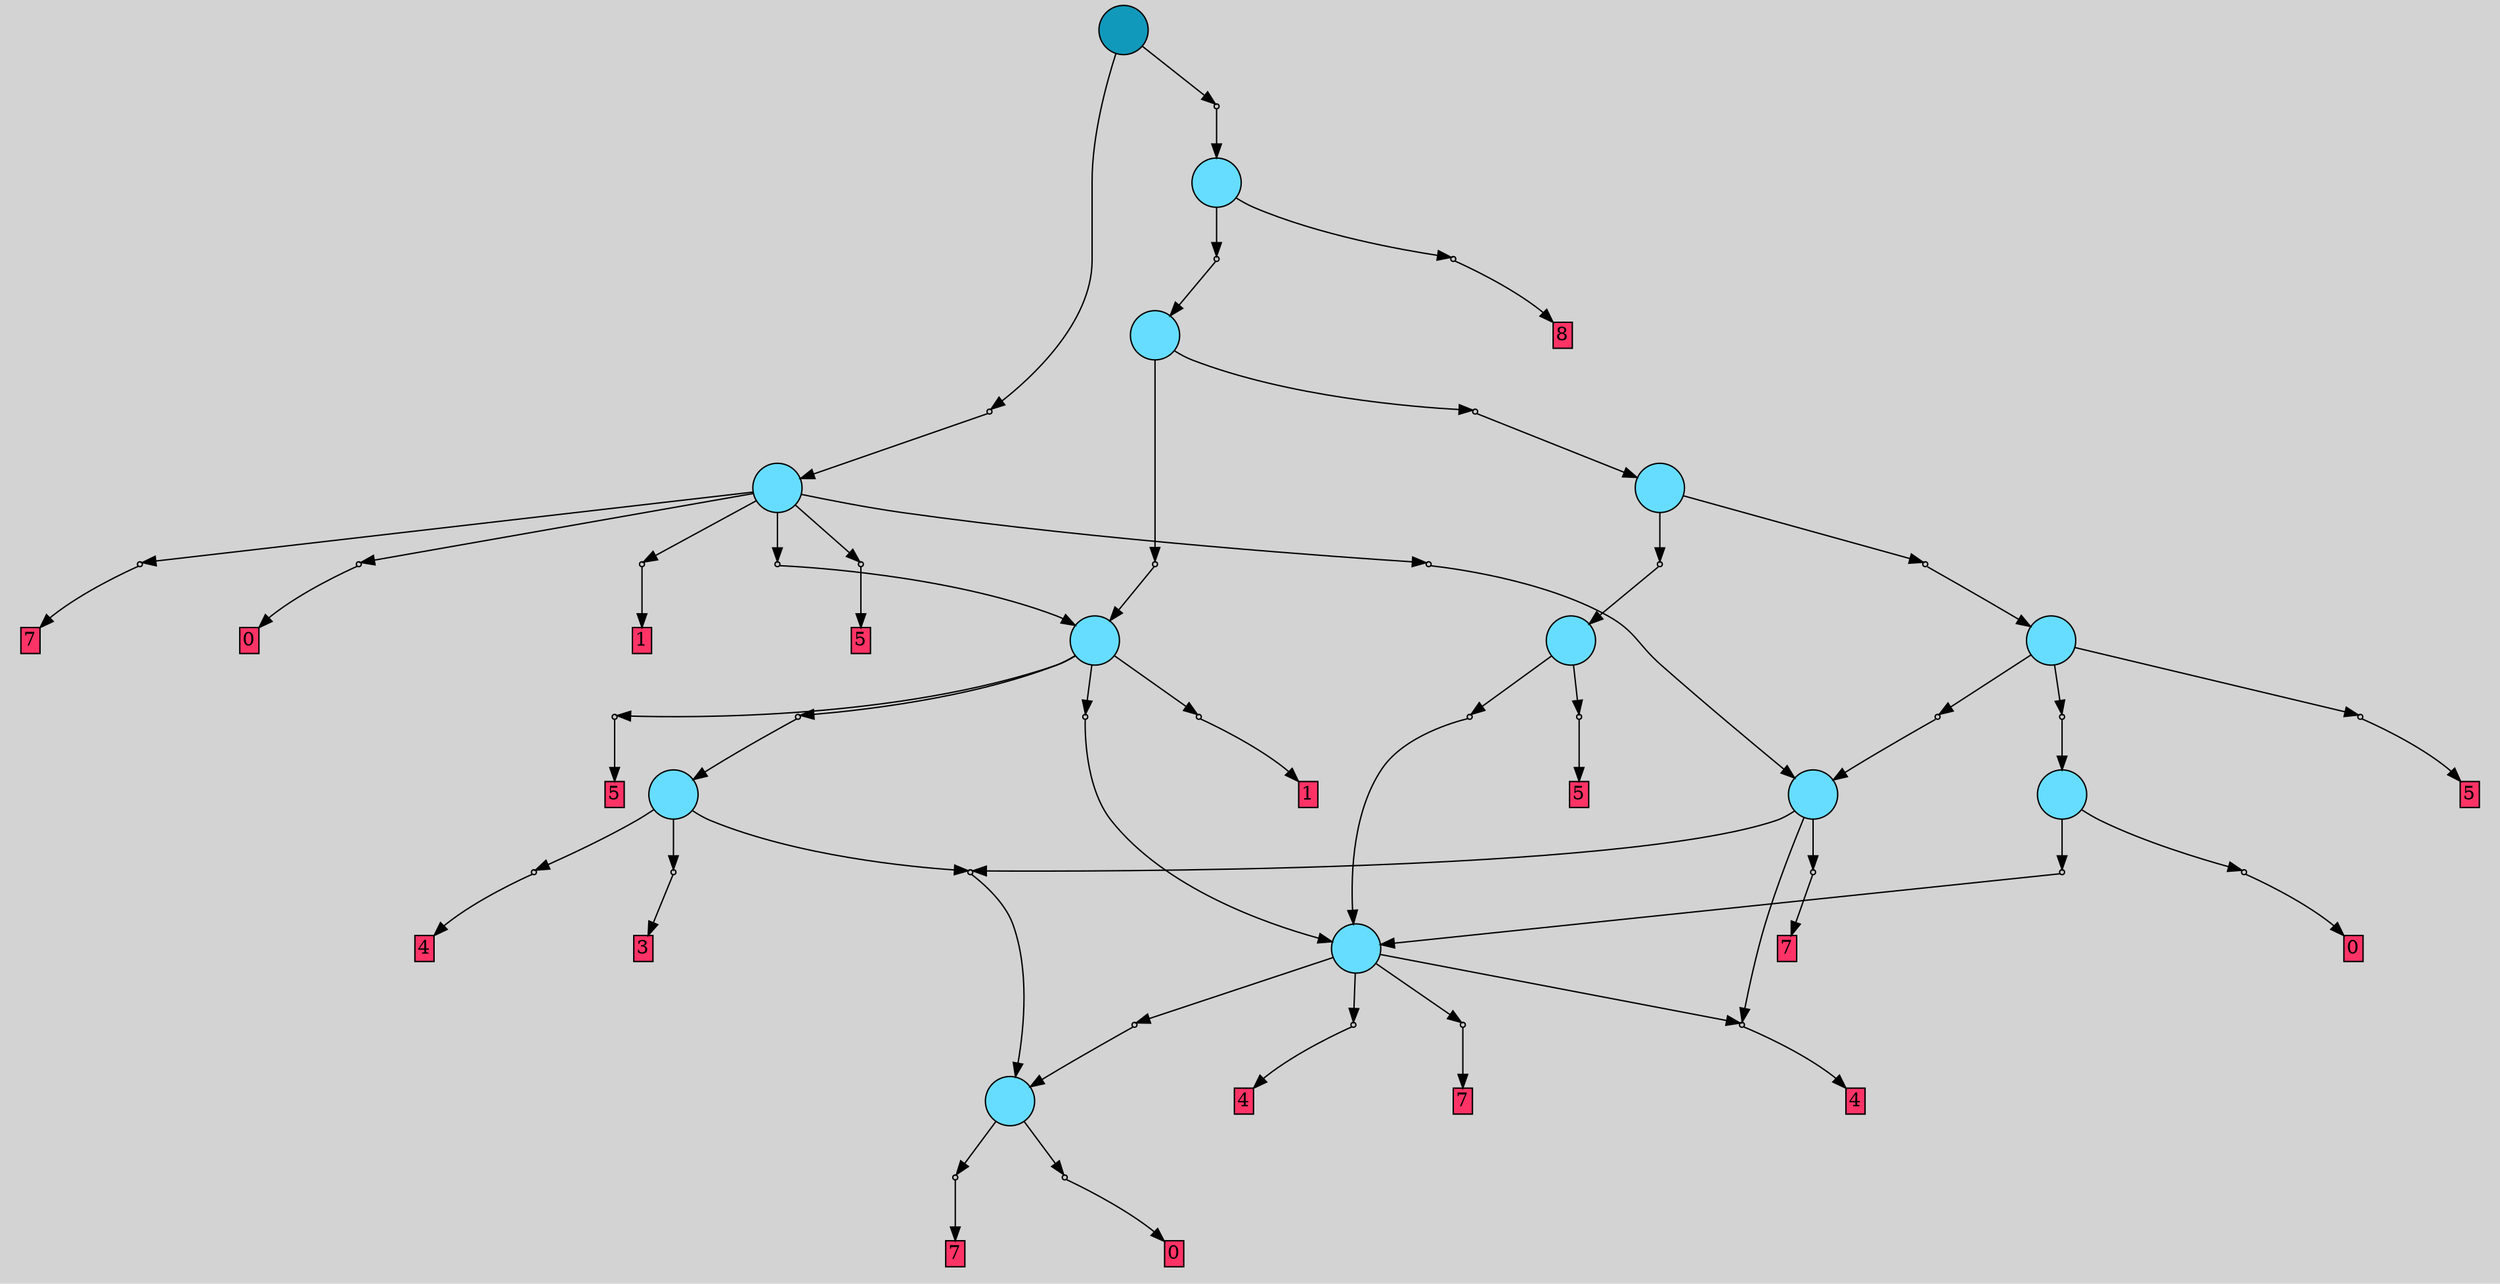 // File exported with GEGELATI v1.3.1
// On the 2024-04-12 15:59:29
// With the File::TPGGraphDotExporter
digraph{
	graph[pad = "0.212, 0.055" bgcolor = lightgray]
	node[shape=circle style = filled label = ""]
		T0 [fillcolor="#66ddff"]
		T1 [fillcolor="#66ddff"]
		T2 [fillcolor="#66ddff"]
		T3 [fillcolor="#66ddff"]
		T4 [fillcolor="#66ddff"]
		T5 [fillcolor="#66ddff"]
		T6 [fillcolor="#66ddff"]
		T7 [fillcolor="#66ddff"]
		T8 [fillcolor="#66ddff"]
		T9 [fillcolor="#66ddff"]
		T10 [fillcolor="#66ddff"]
		T11 [fillcolor="#66ddff"]
		T12 [fillcolor="#1199bb"]
		P0 [fillcolor="#cccccc" shape=point] //
		I0 [shape=box style=invis label="1|0&1|1#2|0&#92;n"]
		P0 -> I0[style=invis]
		A0 [fillcolor="#ff3366" shape=box margin=0.03 width=0 height=0 label="7"]
		T0 -> P0 -> A0
		P1 [fillcolor="#cccccc" shape=point] //
		I1 [shape=box style=invis label="7|0&2|2#1|5&#92;n"]
		P1 -> I1[style=invis]
		A1 [fillcolor="#ff3366" shape=box margin=0.03 width=0 height=0 label="0"]
		T0 -> P1 -> A1
		P2 [fillcolor="#cccccc" shape=point] //
		I2 [shape=box style=invis label="1|0&1|1#2|0&#92;n"]
		P2 -> I2[style=invis]
		A2 [fillcolor="#ff3366" shape=box margin=0.03 width=0 height=0 label="7"]
		T1 -> P2 -> A2
		P3 [fillcolor="#cccccc" shape=point] //
		I3 [shape=box style=invis label="4|0&1|0#0|1&#92;n"]
		P3 -> I3[style=invis]
		A3 [fillcolor="#ff3366" shape=box margin=0.03 width=0 height=0 label="4"]
		T1 -> P3 -> A3
		P4 [fillcolor="#cccccc" shape=point] //
		I4 [shape=box style=invis label="2|0&3|7#1|3&#92;n"]
		P4 -> I4[style=invis]
		T1 -> P4 -> T0
		T2 -> P4
		P5 [fillcolor="#cccccc" shape=point] //
		I5 [shape=box style=invis label="1|0&3|1#1|4&#92;n"]
		P5 -> I5[style=invis]
		A4 [fillcolor="#ff3366" shape=box margin=0.03 width=0 height=0 label="3"]
		T2 -> P5 -> A4
		P6 [fillcolor="#cccccc" shape=point] //
		I6 [shape=box style=invis label="1|0&1|0#0|1&#92;n"]
		P6 -> I6[style=invis]
		A5 [fillcolor="#ff3366" shape=box margin=0.03 width=0 height=0 label="4"]
		T2 -> P6 -> A5
		P7 [fillcolor="#cccccc" shape=point] //
		I7 [shape=box style=invis label="4|0&1|4#0|1&#92;n"]
		P7 -> I7[style=invis]
		A6 [fillcolor="#ff3366" shape=box margin=0.03 width=0 height=0 label="4"]
		T3 -> P7 -> A6
		P8 [fillcolor="#cccccc" shape=point] //
		I8 [shape=box style=invis label="2|0&4|0#3|4&#92;n"]
		P8 -> I8[style=invis]
		A7 [fillcolor="#ff3366" shape=box margin=0.03 width=0 height=0 label="7"]
		T3 -> P8 -> A7
		T3 -> P3
		P9 [fillcolor="#cccccc" shape=point] //
		I9 [shape=box style=invis label="2|0&3|7#1|3&#92;n"]
		P9 -> I9[style=invis]
		T3 -> P9 -> T0
		P10 [fillcolor="#cccccc" shape=point] //
		I10 [shape=box style=invis label="3|0&3|1#0|1&#92;n"]
		P10 -> I10[style=invis]
		A8 [fillcolor="#ff3366" shape=box margin=0.03 width=0 height=0 label="1"]
		T4 -> P10 -> A8
		P11 [fillcolor="#cccccc" shape=point] //
		I11 [shape=box style=invis label="2|0&4|1#4|6&#92;n"]
		P11 -> I11[style=invis]
		T4 -> P11 -> T2
		P12 [fillcolor="#cccccc" shape=point] //
		I12 [shape=box style=invis label="3|0&3|2#0|6&#92;n"]
		P12 -> I12[style=invis]
		A9 [fillcolor="#ff3366" shape=box margin=0.03 width=0 height=0 label="5"]
		T4 -> P12 -> A9
		P13 [fillcolor="#cccccc" shape=point] //
		I13 [shape=box style=invis label="2|0&4|1#4|3&#92;n"]
		P13 -> I13[style=invis]
		T4 -> P13 -> T3
		P14 [fillcolor="#cccccc" shape=point] //
		I14 [shape=box style=invis label="2|0&4|1#4|6&#92;n"]
		P14 -> I14[style=invis]
		A10 [fillcolor="#ff3366" shape=box margin=0.03 width=0 height=0 label="0"]
		T5 -> P14 -> A10
		P15 [fillcolor="#cccccc" shape=point] //
		I15 [shape=box style=invis label="2|0&4|1#4|3&#92;n"]
		P15 -> I15[style=invis]
		T5 -> P15 -> T3
		P16 [fillcolor="#cccccc" shape=point] //
		I16 [shape=box style=invis label="3|0&3|1#0|1&#92;n"]
		P16 -> I16[style=invis]
		A11 [fillcolor="#ff3366" shape=box margin=0.03 width=0 height=0 label="1"]
		T6 -> P16 -> A11
		P17 [fillcolor="#cccccc" shape=point] //
		I17 [shape=box style=invis label="3|0&3|2#0|3&#92;n"]
		P17 -> I17[style=invis]
		A12 [fillcolor="#ff3366" shape=box margin=0.03 width=0 height=0 label="5"]
		T6 -> P17 -> A12
		P18 [fillcolor="#cccccc" shape=point] //
		I18 [shape=box style=invis label="8|0&3|3#2|1&#92;n"]
		P18 -> I18[style=invis]
		A13 [fillcolor="#ff3366" shape=box margin=0.03 width=0 height=0 label="7"]
		T6 -> P18 -> A13
		P19 [fillcolor="#cccccc" shape=point] //
		I19 [shape=box style=invis label="8|0&1|0#1|2&#92;n"]
		P19 -> I19[style=invis]
		T6 -> P19 -> T4
		P20 [fillcolor="#cccccc" shape=point] //
		I20 [shape=box style=invis label="8|0&2|6#4|6&#92;n"]
		P20 -> I20[style=invis]
		T6 -> P20 -> T1
		P21 [fillcolor="#cccccc" shape=point] //
		I21 [shape=box style=invis label="2|0&4|1#4|6&#92;n"]
		P21 -> I21[style=invis]
		A14 [fillcolor="#ff3366" shape=box margin=0.03 width=0 height=0 label="0"]
		T6 -> P21 -> A14
		P22 [fillcolor="#cccccc" shape=point] //
		I22 [shape=box style=invis label="2|0&4|1#4|6&#92;n"]
		P22 -> I22[style=invis]
		T7 -> P22 -> T5
		P23 [fillcolor="#cccccc" shape=point] //
		I23 [shape=box style=invis label="8|0&2|6#4|1&#92;n"]
		P23 -> I23[style=invis]
		T7 -> P23 -> T1
		P24 [fillcolor="#cccccc" shape=point] //
		I24 [shape=box style=invis label="3|0&3|2#0|3&#92;n"]
		P24 -> I24[style=invis]
		A15 [fillcolor="#ff3366" shape=box margin=0.03 width=0 height=0 label="5"]
		T7 -> P24 -> A15
		P25 [fillcolor="#cccccc" shape=point] //
		I25 [shape=box style=invis label="3|0&3|2#0|3&#92;n"]
		P25 -> I25[style=invis]
		A16 [fillcolor="#ff3366" shape=box margin=0.03 width=0 height=0 label="5"]
		T8 -> P25 -> A16
		P26 [fillcolor="#cccccc" shape=point] //
		I26 [shape=box style=invis label="2|6&3|6#4|7&#92;n2|0&2|7#0|6&#92;n"]
		P26 -> I26[style=invis]
		T8 -> P26 -> T3
		P27 [fillcolor="#cccccc" shape=point] //
		I27 [shape=box style=invis label="8|0&4|3#4|1&#92;n"]
		P27 -> I27[style=invis]
		T9 -> P27 -> T8
		P28 [fillcolor="#cccccc" shape=point] //
		I28 [shape=box style=invis label="8|0&4|0#1|2&#92;n"]
		P28 -> I28[style=invis]
		T9 -> P28 -> T7
		P29 [fillcolor="#cccccc" shape=point] //
		I29 [shape=box style=invis label="2|0&4|3#4|3&#92;n"]
		P29 -> I29[style=invis]
		T10 -> P29 -> T9
		P30 [fillcolor="#cccccc" shape=point] //
		I30 [shape=box style=invis label="3|0&3|3#0|1&#92;n"]
		P30 -> I30[style=invis]
		T10 -> P30 -> T4
		P31 [fillcolor="#cccccc" shape=point] //
		I31 [shape=box style=invis label="8|0&4|0#1|2&#92;n"]
		P31 -> I31[style=invis]
		T11 -> P31 -> T10
		P32 [fillcolor="#cccccc" shape=point] //
		I32 [shape=box style=invis label="8|0&1|6#1|5&#92;n"]
		P32 -> I32[style=invis]
		A17 [fillcolor="#ff3366" shape=box margin=0.03 width=0 height=0 label="8"]
		T11 -> P32 -> A17
		P33 [fillcolor="#cccccc" shape=point] //
		I33 [shape=box style=invis label="2|0&3|4#1|3&#92;n"]
		P33 -> I33[style=invis]
		T12 -> P33 -> T11
		P34 [fillcolor="#cccccc" shape=point] //
		I34 [shape=box style=invis label="1|0&4|3#3|3&#92;n"]
		P34 -> I34[style=invis]
		T12 -> P34 -> T6
		{ rank= same T12 }
}

